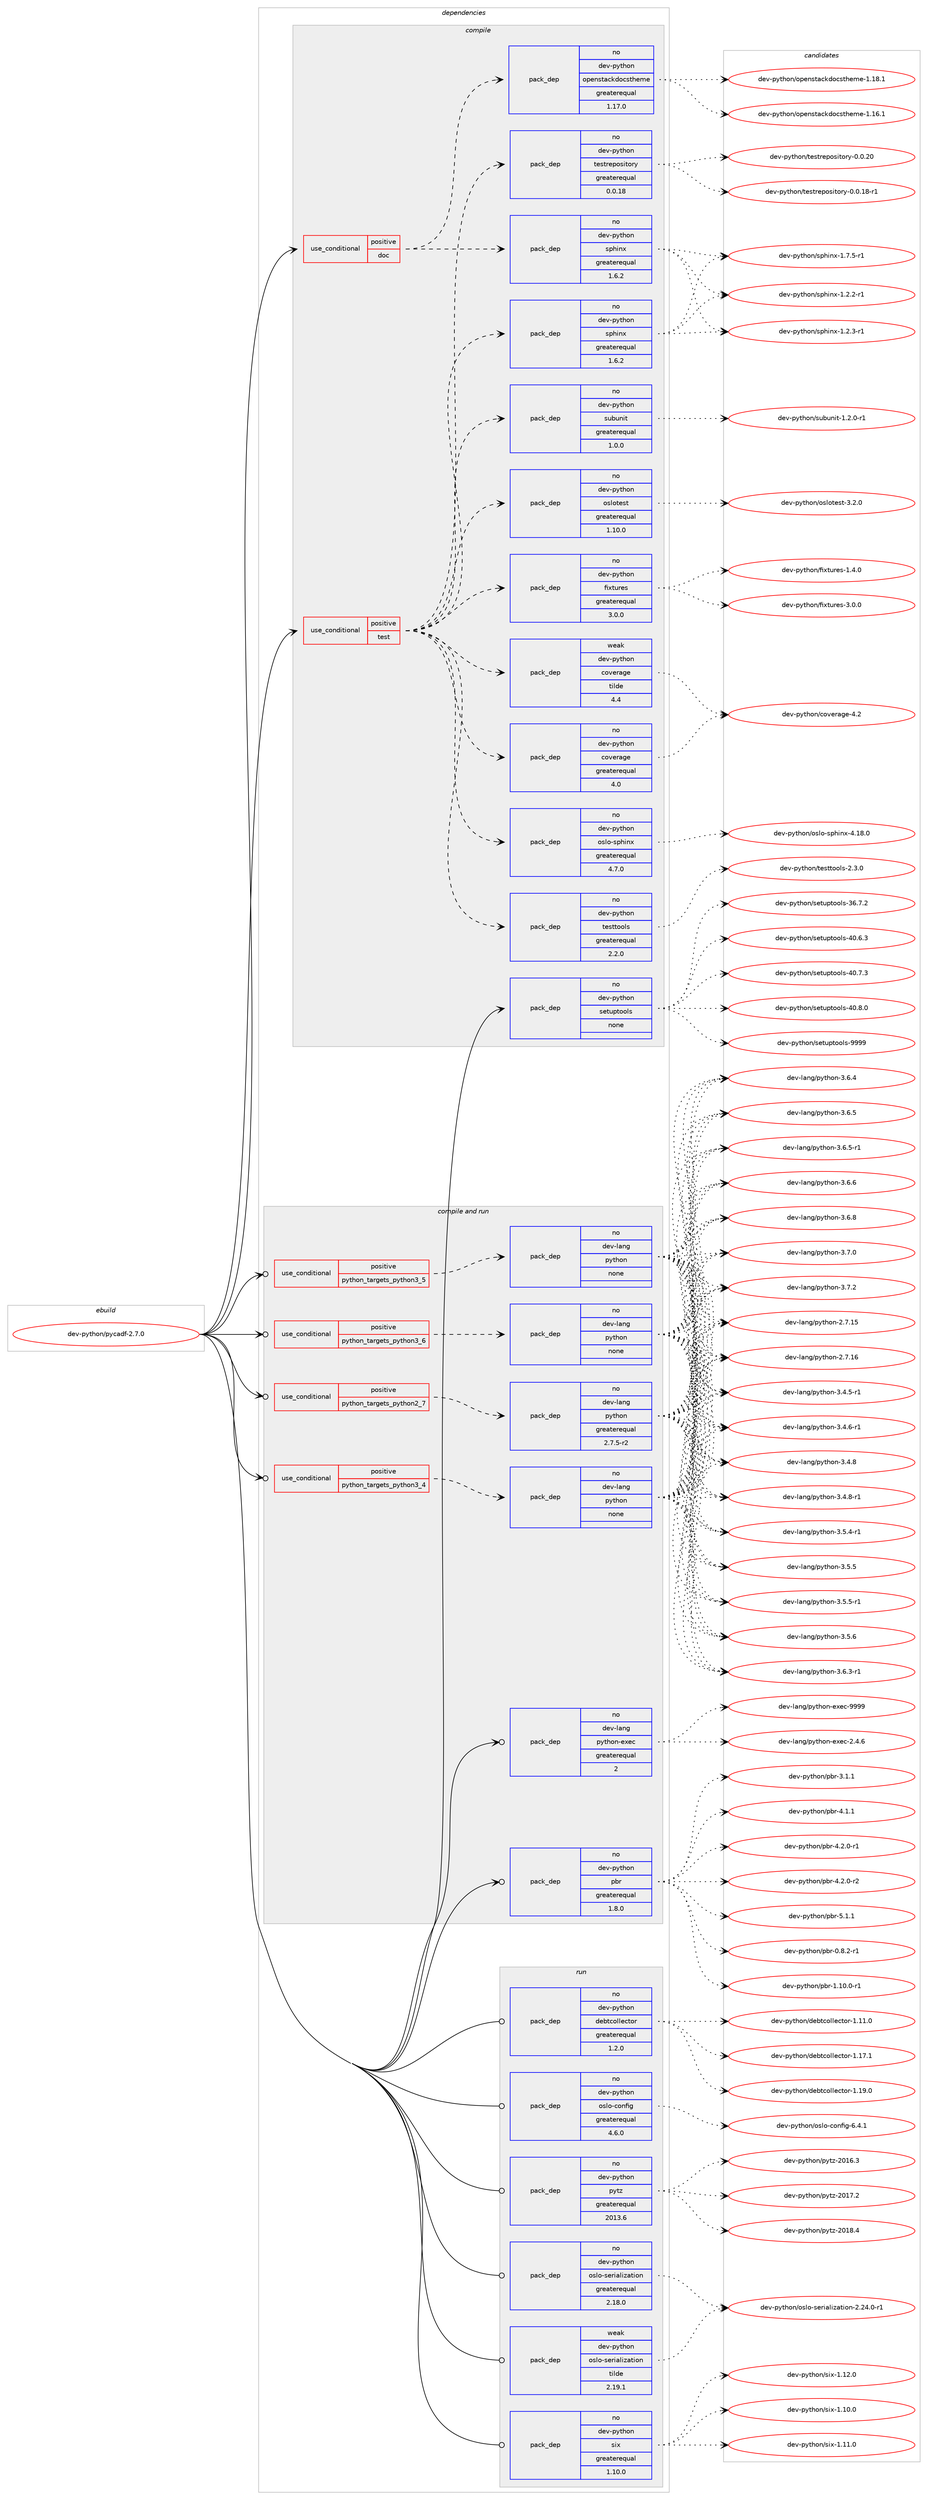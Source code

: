 digraph prolog {

# *************
# Graph options
# *************

newrank=true;
concentrate=true;
compound=true;
graph [rankdir=LR,fontname=Helvetica,fontsize=10,ranksep=1.5];#, ranksep=2.5, nodesep=0.2];
edge  [arrowhead=vee];
node  [fontname=Helvetica,fontsize=10];

# **********
# The ebuild
# **********

subgraph cluster_leftcol {
color=gray;
rank=same;
label=<<i>ebuild</i>>;
id [label="dev-python/pycadf-2.7.0", color=red, width=4, href="../dev-python/pycadf-2.7.0.svg"];
}

# ****************
# The dependencies
# ****************

subgraph cluster_midcol {
color=gray;
label=<<i>dependencies</i>>;
subgraph cluster_compile {
fillcolor="#eeeeee";
style=filled;
label=<<i>compile</i>>;
subgraph cond380294 {
dependency1427846 [label=<<TABLE BORDER="0" CELLBORDER="1" CELLSPACING="0" CELLPADDING="4"><TR><TD ROWSPAN="3" CELLPADDING="10">use_conditional</TD></TR><TR><TD>positive</TD></TR><TR><TD>doc</TD></TR></TABLE>>, shape=none, color=red];
subgraph pack1024238 {
dependency1427847 [label=<<TABLE BORDER="0" CELLBORDER="1" CELLSPACING="0" CELLPADDING="4" WIDTH="220"><TR><TD ROWSPAN="6" CELLPADDING="30">pack_dep</TD></TR><TR><TD WIDTH="110">no</TD></TR><TR><TD>dev-python</TD></TR><TR><TD>openstackdocstheme</TD></TR><TR><TD>greaterequal</TD></TR><TR><TD>1.17.0</TD></TR></TABLE>>, shape=none, color=blue];
}
dependency1427846:e -> dependency1427847:w [weight=20,style="dashed",arrowhead="vee"];
subgraph pack1024239 {
dependency1427848 [label=<<TABLE BORDER="0" CELLBORDER="1" CELLSPACING="0" CELLPADDING="4" WIDTH="220"><TR><TD ROWSPAN="6" CELLPADDING="30">pack_dep</TD></TR><TR><TD WIDTH="110">no</TD></TR><TR><TD>dev-python</TD></TR><TR><TD>sphinx</TD></TR><TR><TD>greaterequal</TD></TR><TR><TD>1.6.2</TD></TR></TABLE>>, shape=none, color=blue];
}
dependency1427846:e -> dependency1427848:w [weight=20,style="dashed",arrowhead="vee"];
}
id:e -> dependency1427846:w [weight=20,style="solid",arrowhead="vee"];
subgraph cond380295 {
dependency1427849 [label=<<TABLE BORDER="0" CELLBORDER="1" CELLSPACING="0" CELLPADDING="4"><TR><TD ROWSPAN="3" CELLPADDING="10">use_conditional</TD></TR><TR><TD>positive</TD></TR><TR><TD>test</TD></TR></TABLE>>, shape=none, color=red];
subgraph pack1024240 {
dependency1427850 [label=<<TABLE BORDER="0" CELLBORDER="1" CELLSPACING="0" CELLPADDING="4" WIDTH="220"><TR><TD ROWSPAN="6" CELLPADDING="30">pack_dep</TD></TR><TR><TD WIDTH="110">no</TD></TR><TR><TD>dev-python</TD></TR><TR><TD>coverage</TD></TR><TR><TD>greaterequal</TD></TR><TR><TD>4.0</TD></TR></TABLE>>, shape=none, color=blue];
}
dependency1427849:e -> dependency1427850:w [weight=20,style="dashed",arrowhead="vee"];
subgraph pack1024241 {
dependency1427851 [label=<<TABLE BORDER="0" CELLBORDER="1" CELLSPACING="0" CELLPADDING="4" WIDTH="220"><TR><TD ROWSPAN="6" CELLPADDING="30">pack_dep</TD></TR><TR><TD WIDTH="110">weak</TD></TR><TR><TD>dev-python</TD></TR><TR><TD>coverage</TD></TR><TR><TD>tilde</TD></TR><TR><TD>4.4</TD></TR></TABLE>>, shape=none, color=blue];
}
dependency1427849:e -> dependency1427851:w [weight=20,style="dashed",arrowhead="vee"];
subgraph pack1024242 {
dependency1427852 [label=<<TABLE BORDER="0" CELLBORDER="1" CELLSPACING="0" CELLPADDING="4" WIDTH="220"><TR><TD ROWSPAN="6" CELLPADDING="30">pack_dep</TD></TR><TR><TD WIDTH="110">no</TD></TR><TR><TD>dev-python</TD></TR><TR><TD>fixtures</TD></TR><TR><TD>greaterequal</TD></TR><TR><TD>3.0.0</TD></TR></TABLE>>, shape=none, color=blue];
}
dependency1427849:e -> dependency1427852:w [weight=20,style="dashed",arrowhead="vee"];
subgraph pack1024243 {
dependency1427853 [label=<<TABLE BORDER="0" CELLBORDER="1" CELLSPACING="0" CELLPADDING="4" WIDTH="220"><TR><TD ROWSPAN="6" CELLPADDING="30">pack_dep</TD></TR><TR><TD WIDTH="110">no</TD></TR><TR><TD>dev-python</TD></TR><TR><TD>oslotest</TD></TR><TR><TD>greaterequal</TD></TR><TR><TD>1.10.0</TD></TR></TABLE>>, shape=none, color=blue];
}
dependency1427849:e -> dependency1427853:w [weight=20,style="dashed",arrowhead="vee"];
subgraph pack1024244 {
dependency1427854 [label=<<TABLE BORDER="0" CELLBORDER="1" CELLSPACING="0" CELLPADDING="4" WIDTH="220"><TR><TD ROWSPAN="6" CELLPADDING="30">pack_dep</TD></TR><TR><TD WIDTH="110">no</TD></TR><TR><TD>dev-python</TD></TR><TR><TD>subunit</TD></TR><TR><TD>greaterequal</TD></TR><TR><TD>1.0.0</TD></TR></TABLE>>, shape=none, color=blue];
}
dependency1427849:e -> dependency1427854:w [weight=20,style="dashed",arrowhead="vee"];
subgraph pack1024245 {
dependency1427855 [label=<<TABLE BORDER="0" CELLBORDER="1" CELLSPACING="0" CELLPADDING="4" WIDTH="220"><TR><TD ROWSPAN="6" CELLPADDING="30">pack_dep</TD></TR><TR><TD WIDTH="110">no</TD></TR><TR><TD>dev-python</TD></TR><TR><TD>testrepository</TD></TR><TR><TD>greaterequal</TD></TR><TR><TD>0.0.18</TD></TR></TABLE>>, shape=none, color=blue];
}
dependency1427849:e -> dependency1427855:w [weight=20,style="dashed",arrowhead="vee"];
subgraph pack1024246 {
dependency1427856 [label=<<TABLE BORDER="0" CELLBORDER="1" CELLSPACING="0" CELLPADDING="4" WIDTH="220"><TR><TD ROWSPAN="6" CELLPADDING="30">pack_dep</TD></TR><TR><TD WIDTH="110">no</TD></TR><TR><TD>dev-python</TD></TR><TR><TD>testtools</TD></TR><TR><TD>greaterequal</TD></TR><TR><TD>2.2.0</TD></TR></TABLE>>, shape=none, color=blue];
}
dependency1427849:e -> dependency1427856:w [weight=20,style="dashed",arrowhead="vee"];
subgraph pack1024247 {
dependency1427857 [label=<<TABLE BORDER="0" CELLBORDER="1" CELLSPACING="0" CELLPADDING="4" WIDTH="220"><TR><TD ROWSPAN="6" CELLPADDING="30">pack_dep</TD></TR><TR><TD WIDTH="110">no</TD></TR><TR><TD>dev-python</TD></TR><TR><TD>oslo-sphinx</TD></TR><TR><TD>greaterequal</TD></TR><TR><TD>4.7.0</TD></TR></TABLE>>, shape=none, color=blue];
}
dependency1427849:e -> dependency1427857:w [weight=20,style="dashed",arrowhead="vee"];
subgraph pack1024248 {
dependency1427858 [label=<<TABLE BORDER="0" CELLBORDER="1" CELLSPACING="0" CELLPADDING="4" WIDTH="220"><TR><TD ROWSPAN="6" CELLPADDING="30">pack_dep</TD></TR><TR><TD WIDTH="110">no</TD></TR><TR><TD>dev-python</TD></TR><TR><TD>sphinx</TD></TR><TR><TD>greaterequal</TD></TR><TR><TD>1.6.2</TD></TR></TABLE>>, shape=none, color=blue];
}
dependency1427849:e -> dependency1427858:w [weight=20,style="dashed",arrowhead="vee"];
}
id:e -> dependency1427849:w [weight=20,style="solid",arrowhead="vee"];
subgraph pack1024249 {
dependency1427859 [label=<<TABLE BORDER="0" CELLBORDER="1" CELLSPACING="0" CELLPADDING="4" WIDTH="220"><TR><TD ROWSPAN="6" CELLPADDING="30">pack_dep</TD></TR><TR><TD WIDTH="110">no</TD></TR><TR><TD>dev-python</TD></TR><TR><TD>setuptools</TD></TR><TR><TD>none</TD></TR><TR><TD></TD></TR></TABLE>>, shape=none, color=blue];
}
id:e -> dependency1427859:w [weight=20,style="solid",arrowhead="vee"];
}
subgraph cluster_compileandrun {
fillcolor="#eeeeee";
style=filled;
label=<<i>compile and run</i>>;
subgraph cond380296 {
dependency1427860 [label=<<TABLE BORDER="0" CELLBORDER="1" CELLSPACING="0" CELLPADDING="4"><TR><TD ROWSPAN="3" CELLPADDING="10">use_conditional</TD></TR><TR><TD>positive</TD></TR><TR><TD>python_targets_python2_7</TD></TR></TABLE>>, shape=none, color=red];
subgraph pack1024250 {
dependency1427861 [label=<<TABLE BORDER="0" CELLBORDER="1" CELLSPACING="0" CELLPADDING="4" WIDTH="220"><TR><TD ROWSPAN="6" CELLPADDING="30">pack_dep</TD></TR><TR><TD WIDTH="110">no</TD></TR><TR><TD>dev-lang</TD></TR><TR><TD>python</TD></TR><TR><TD>greaterequal</TD></TR><TR><TD>2.7.5-r2</TD></TR></TABLE>>, shape=none, color=blue];
}
dependency1427860:e -> dependency1427861:w [weight=20,style="dashed",arrowhead="vee"];
}
id:e -> dependency1427860:w [weight=20,style="solid",arrowhead="odotvee"];
subgraph cond380297 {
dependency1427862 [label=<<TABLE BORDER="0" CELLBORDER="1" CELLSPACING="0" CELLPADDING="4"><TR><TD ROWSPAN="3" CELLPADDING="10">use_conditional</TD></TR><TR><TD>positive</TD></TR><TR><TD>python_targets_python3_4</TD></TR></TABLE>>, shape=none, color=red];
subgraph pack1024251 {
dependency1427863 [label=<<TABLE BORDER="0" CELLBORDER="1" CELLSPACING="0" CELLPADDING="4" WIDTH="220"><TR><TD ROWSPAN="6" CELLPADDING="30">pack_dep</TD></TR><TR><TD WIDTH="110">no</TD></TR><TR><TD>dev-lang</TD></TR><TR><TD>python</TD></TR><TR><TD>none</TD></TR><TR><TD></TD></TR></TABLE>>, shape=none, color=blue];
}
dependency1427862:e -> dependency1427863:w [weight=20,style="dashed",arrowhead="vee"];
}
id:e -> dependency1427862:w [weight=20,style="solid",arrowhead="odotvee"];
subgraph cond380298 {
dependency1427864 [label=<<TABLE BORDER="0" CELLBORDER="1" CELLSPACING="0" CELLPADDING="4"><TR><TD ROWSPAN="3" CELLPADDING="10">use_conditional</TD></TR><TR><TD>positive</TD></TR><TR><TD>python_targets_python3_5</TD></TR></TABLE>>, shape=none, color=red];
subgraph pack1024252 {
dependency1427865 [label=<<TABLE BORDER="0" CELLBORDER="1" CELLSPACING="0" CELLPADDING="4" WIDTH="220"><TR><TD ROWSPAN="6" CELLPADDING="30">pack_dep</TD></TR><TR><TD WIDTH="110">no</TD></TR><TR><TD>dev-lang</TD></TR><TR><TD>python</TD></TR><TR><TD>none</TD></TR><TR><TD></TD></TR></TABLE>>, shape=none, color=blue];
}
dependency1427864:e -> dependency1427865:w [weight=20,style="dashed",arrowhead="vee"];
}
id:e -> dependency1427864:w [weight=20,style="solid",arrowhead="odotvee"];
subgraph cond380299 {
dependency1427866 [label=<<TABLE BORDER="0" CELLBORDER="1" CELLSPACING="0" CELLPADDING="4"><TR><TD ROWSPAN="3" CELLPADDING="10">use_conditional</TD></TR><TR><TD>positive</TD></TR><TR><TD>python_targets_python3_6</TD></TR></TABLE>>, shape=none, color=red];
subgraph pack1024253 {
dependency1427867 [label=<<TABLE BORDER="0" CELLBORDER="1" CELLSPACING="0" CELLPADDING="4" WIDTH="220"><TR><TD ROWSPAN="6" CELLPADDING="30">pack_dep</TD></TR><TR><TD WIDTH="110">no</TD></TR><TR><TD>dev-lang</TD></TR><TR><TD>python</TD></TR><TR><TD>none</TD></TR><TR><TD></TD></TR></TABLE>>, shape=none, color=blue];
}
dependency1427866:e -> dependency1427867:w [weight=20,style="dashed",arrowhead="vee"];
}
id:e -> dependency1427866:w [weight=20,style="solid",arrowhead="odotvee"];
subgraph pack1024254 {
dependency1427868 [label=<<TABLE BORDER="0" CELLBORDER="1" CELLSPACING="0" CELLPADDING="4" WIDTH="220"><TR><TD ROWSPAN="6" CELLPADDING="30">pack_dep</TD></TR><TR><TD WIDTH="110">no</TD></TR><TR><TD>dev-lang</TD></TR><TR><TD>python-exec</TD></TR><TR><TD>greaterequal</TD></TR><TR><TD>2</TD></TR></TABLE>>, shape=none, color=blue];
}
id:e -> dependency1427868:w [weight=20,style="solid",arrowhead="odotvee"];
subgraph pack1024255 {
dependency1427869 [label=<<TABLE BORDER="0" CELLBORDER="1" CELLSPACING="0" CELLPADDING="4" WIDTH="220"><TR><TD ROWSPAN="6" CELLPADDING="30">pack_dep</TD></TR><TR><TD WIDTH="110">no</TD></TR><TR><TD>dev-python</TD></TR><TR><TD>pbr</TD></TR><TR><TD>greaterequal</TD></TR><TR><TD>1.8.0</TD></TR></TABLE>>, shape=none, color=blue];
}
id:e -> dependency1427869:w [weight=20,style="solid",arrowhead="odotvee"];
}
subgraph cluster_run {
fillcolor="#eeeeee";
style=filled;
label=<<i>run</i>>;
subgraph pack1024256 {
dependency1427870 [label=<<TABLE BORDER="0" CELLBORDER="1" CELLSPACING="0" CELLPADDING="4" WIDTH="220"><TR><TD ROWSPAN="6" CELLPADDING="30">pack_dep</TD></TR><TR><TD WIDTH="110">no</TD></TR><TR><TD>dev-python</TD></TR><TR><TD>debtcollector</TD></TR><TR><TD>greaterequal</TD></TR><TR><TD>1.2.0</TD></TR></TABLE>>, shape=none, color=blue];
}
id:e -> dependency1427870:w [weight=20,style="solid",arrowhead="odot"];
subgraph pack1024257 {
dependency1427871 [label=<<TABLE BORDER="0" CELLBORDER="1" CELLSPACING="0" CELLPADDING="4" WIDTH="220"><TR><TD ROWSPAN="6" CELLPADDING="30">pack_dep</TD></TR><TR><TD WIDTH="110">no</TD></TR><TR><TD>dev-python</TD></TR><TR><TD>oslo-config</TD></TR><TR><TD>greaterequal</TD></TR><TR><TD>4.6.0</TD></TR></TABLE>>, shape=none, color=blue];
}
id:e -> dependency1427871:w [weight=20,style="solid",arrowhead="odot"];
subgraph pack1024258 {
dependency1427872 [label=<<TABLE BORDER="0" CELLBORDER="1" CELLSPACING="0" CELLPADDING="4" WIDTH="220"><TR><TD ROWSPAN="6" CELLPADDING="30">pack_dep</TD></TR><TR><TD WIDTH="110">no</TD></TR><TR><TD>dev-python</TD></TR><TR><TD>oslo-serialization</TD></TR><TR><TD>greaterequal</TD></TR><TR><TD>2.18.0</TD></TR></TABLE>>, shape=none, color=blue];
}
id:e -> dependency1427872:w [weight=20,style="solid",arrowhead="odot"];
subgraph pack1024259 {
dependency1427873 [label=<<TABLE BORDER="0" CELLBORDER="1" CELLSPACING="0" CELLPADDING="4" WIDTH="220"><TR><TD ROWSPAN="6" CELLPADDING="30">pack_dep</TD></TR><TR><TD WIDTH="110">no</TD></TR><TR><TD>dev-python</TD></TR><TR><TD>pytz</TD></TR><TR><TD>greaterequal</TD></TR><TR><TD>2013.6</TD></TR></TABLE>>, shape=none, color=blue];
}
id:e -> dependency1427873:w [weight=20,style="solid",arrowhead="odot"];
subgraph pack1024260 {
dependency1427874 [label=<<TABLE BORDER="0" CELLBORDER="1" CELLSPACING="0" CELLPADDING="4" WIDTH="220"><TR><TD ROWSPAN="6" CELLPADDING="30">pack_dep</TD></TR><TR><TD WIDTH="110">no</TD></TR><TR><TD>dev-python</TD></TR><TR><TD>six</TD></TR><TR><TD>greaterequal</TD></TR><TR><TD>1.10.0</TD></TR></TABLE>>, shape=none, color=blue];
}
id:e -> dependency1427874:w [weight=20,style="solid",arrowhead="odot"];
subgraph pack1024261 {
dependency1427875 [label=<<TABLE BORDER="0" CELLBORDER="1" CELLSPACING="0" CELLPADDING="4" WIDTH="220"><TR><TD ROWSPAN="6" CELLPADDING="30">pack_dep</TD></TR><TR><TD WIDTH="110">weak</TD></TR><TR><TD>dev-python</TD></TR><TR><TD>oslo-serialization</TD></TR><TR><TD>tilde</TD></TR><TR><TD>2.19.1</TD></TR></TABLE>>, shape=none, color=blue];
}
id:e -> dependency1427875:w [weight=20,style="solid",arrowhead="odot"];
}
}

# **************
# The candidates
# **************

subgraph cluster_choices {
rank=same;
color=gray;
label=<<i>candidates</i>>;

subgraph choice1024238 {
color=black;
nodesep=1;
choice100101118451121211161041111104711111210111011511697991071001119911511610410110910145494649544649 [label="dev-python/openstackdocstheme-1.16.1", color=red, width=4,href="../dev-python/openstackdocstheme-1.16.1.svg"];
choice100101118451121211161041111104711111210111011511697991071001119911511610410110910145494649564649 [label="dev-python/openstackdocstheme-1.18.1", color=red, width=4,href="../dev-python/openstackdocstheme-1.18.1.svg"];
dependency1427847:e -> choice100101118451121211161041111104711111210111011511697991071001119911511610410110910145494649544649:w [style=dotted,weight="100"];
dependency1427847:e -> choice100101118451121211161041111104711111210111011511697991071001119911511610410110910145494649564649:w [style=dotted,weight="100"];
}
subgraph choice1024239 {
color=black;
nodesep=1;
choice10010111845112121116104111110471151121041051101204549465046504511449 [label="dev-python/sphinx-1.2.2-r1", color=red, width=4,href="../dev-python/sphinx-1.2.2-r1.svg"];
choice10010111845112121116104111110471151121041051101204549465046514511449 [label="dev-python/sphinx-1.2.3-r1", color=red, width=4,href="../dev-python/sphinx-1.2.3-r1.svg"];
choice10010111845112121116104111110471151121041051101204549465546534511449 [label="dev-python/sphinx-1.7.5-r1", color=red, width=4,href="../dev-python/sphinx-1.7.5-r1.svg"];
dependency1427848:e -> choice10010111845112121116104111110471151121041051101204549465046504511449:w [style=dotted,weight="100"];
dependency1427848:e -> choice10010111845112121116104111110471151121041051101204549465046514511449:w [style=dotted,weight="100"];
dependency1427848:e -> choice10010111845112121116104111110471151121041051101204549465546534511449:w [style=dotted,weight="100"];
}
subgraph choice1024240 {
color=black;
nodesep=1;
choice1001011184511212111610411111047991111181011149710310145524650 [label="dev-python/coverage-4.2", color=red, width=4,href="../dev-python/coverage-4.2.svg"];
dependency1427850:e -> choice1001011184511212111610411111047991111181011149710310145524650:w [style=dotted,weight="100"];
}
subgraph choice1024241 {
color=black;
nodesep=1;
choice1001011184511212111610411111047991111181011149710310145524650 [label="dev-python/coverage-4.2", color=red, width=4,href="../dev-python/coverage-4.2.svg"];
dependency1427851:e -> choice1001011184511212111610411111047991111181011149710310145524650:w [style=dotted,weight="100"];
}
subgraph choice1024242 {
color=black;
nodesep=1;
choice1001011184511212111610411111047102105120116117114101115454946524648 [label="dev-python/fixtures-1.4.0", color=red, width=4,href="../dev-python/fixtures-1.4.0.svg"];
choice1001011184511212111610411111047102105120116117114101115455146484648 [label="dev-python/fixtures-3.0.0", color=red, width=4,href="../dev-python/fixtures-3.0.0.svg"];
dependency1427852:e -> choice1001011184511212111610411111047102105120116117114101115454946524648:w [style=dotted,weight="100"];
dependency1427852:e -> choice1001011184511212111610411111047102105120116117114101115455146484648:w [style=dotted,weight="100"];
}
subgraph choice1024243 {
color=black;
nodesep=1;
choice1001011184511212111610411111047111115108111116101115116455146504648 [label="dev-python/oslotest-3.2.0", color=red, width=4,href="../dev-python/oslotest-3.2.0.svg"];
dependency1427853:e -> choice1001011184511212111610411111047111115108111116101115116455146504648:w [style=dotted,weight="100"];
}
subgraph choice1024244 {
color=black;
nodesep=1;
choice1001011184511212111610411111047115117981171101051164549465046484511449 [label="dev-python/subunit-1.2.0-r1", color=red, width=4,href="../dev-python/subunit-1.2.0-r1.svg"];
dependency1427854:e -> choice1001011184511212111610411111047115117981171101051164549465046484511449:w [style=dotted,weight="100"];
}
subgraph choice1024245 {
color=black;
nodesep=1;
choice1001011184511212111610411111047116101115116114101112111115105116111114121454846484649564511449 [label="dev-python/testrepository-0.0.18-r1", color=red, width=4,href="../dev-python/testrepository-0.0.18-r1.svg"];
choice100101118451121211161041111104711610111511611410111211111510511611111412145484648465048 [label="dev-python/testrepository-0.0.20", color=red, width=4,href="../dev-python/testrepository-0.0.20.svg"];
dependency1427855:e -> choice1001011184511212111610411111047116101115116114101112111115105116111114121454846484649564511449:w [style=dotted,weight="100"];
dependency1427855:e -> choice100101118451121211161041111104711610111511611410111211111510511611111412145484648465048:w [style=dotted,weight="100"];
}
subgraph choice1024246 {
color=black;
nodesep=1;
choice1001011184511212111610411111047116101115116116111111108115455046514648 [label="dev-python/testtools-2.3.0", color=red, width=4,href="../dev-python/testtools-2.3.0.svg"];
dependency1427856:e -> choice1001011184511212111610411111047116101115116116111111108115455046514648:w [style=dotted,weight="100"];
}
subgraph choice1024247 {
color=black;
nodesep=1;
choice10010111845112121116104111110471111151081114511511210410511012045524649564648 [label="dev-python/oslo-sphinx-4.18.0", color=red, width=4,href="../dev-python/oslo-sphinx-4.18.0.svg"];
dependency1427857:e -> choice10010111845112121116104111110471111151081114511511210410511012045524649564648:w [style=dotted,weight="100"];
}
subgraph choice1024248 {
color=black;
nodesep=1;
choice10010111845112121116104111110471151121041051101204549465046504511449 [label="dev-python/sphinx-1.2.2-r1", color=red, width=4,href="../dev-python/sphinx-1.2.2-r1.svg"];
choice10010111845112121116104111110471151121041051101204549465046514511449 [label="dev-python/sphinx-1.2.3-r1", color=red, width=4,href="../dev-python/sphinx-1.2.3-r1.svg"];
choice10010111845112121116104111110471151121041051101204549465546534511449 [label="dev-python/sphinx-1.7.5-r1", color=red, width=4,href="../dev-python/sphinx-1.7.5-r1.svg"];
dependency1427858:e -> choice10010111845112121116104111110471151121041051101204549465046504511449:w [style=dotted,weight="100"];
dependency1427858:e -> choice10010111845112121116104111110471151121041051101204549465046514511449:w [style=dotted,weight="100"];
dependency1427858:e -> choice10010111845112121116104111110471151121041051101204549465546534511449:w [style=dotted,weight="100"];
}
subgraph choice1024249 {
color=black;
nodesep=1;
choice100101118451121211161041111104711510111611711211611111110811545515446554650 [label="dev-python/setuptools-36.7.2", color=red, width=4,href="../dev-python/setuptools-36.7.2.svg"];
choice100101118451121211161041111104711510111611711211611111110811545524846544651 [label="dev-python/setuptools-40.6.3", color=red, width=4,href="../dev-python/setuptools-40.6.3.svg"];
choice100101118451121211161041111104711510111611711211611111110811545524846554651 [label="dev-python/setuptools-40.7.3", color=red, width=4,href="../dev-python/setuptools-40.7.3.svg"];
choice100101118451121211161041111104711510111611711211611111110811545524846564648 [label="dev-python/setuptools-40.8.0", color=red, width=4,href="../dev-python/setuptools-40.8.0.svg"];
choice10010111845112121116104111110471151011161171121161111111081154557575757 [label="dev-python/setuptools-9999", color=red, width=4,href="../dev-python/setuptools-9999.svg"];
dependency1427859:e -> choice100101118451121211161041111104711510111611711211611111110811545515446554650:w [style=dotted,weight="100"];
dependency1427859:e -> choice100101118451121211161041111104711510111611711211611111110811545524846544651:w [style=dotted,weight="100"];
dependency1427859:e -> choice100101118451121211161041111104711510111611711211611111110811545524846554651:w [style=dotted,weight="100"];
dependency1427859:e -> choice100101118451121211161041111104711510111611711211611111110811545524846564648:w [style=dotted,weight="100"];
dependency1427859:e -> choice10010111845112121116104111110471151011161171121161111111081154557575757:w [style=dotted,weight="100"];
}
subgraph choice1024250 {
color=black;
nodesep=1;
choice10010111845108971101034711212111610411111045504655464953 [label="dev-lang/python-2.7.15", color=red, width=4,href="../dev-lang/python-2.7.15.svg"];
choice10010111845108971101034711212111610411111045504655464954 [label="dev-lang/python-2.7.16", color=red, width=4,href="../dev-lang/python-2.7.16.svg"];
choice1001011184510897110103471121211161041111104551465246534511449 [label="dev-lang/python-3.4.5-r1", color=red, width=4,href="../dev-lang/python-3.4.5-r1.svg"];
choice1001011184510897110103471121211161041111104551465246544511449 [label="dev-lang/python-3.4.6-r1", color=red, width=4,href="../dev-lang/python-3.4.6-r1.svg"];
choice100101118451089711010347112121116104111110455146524656 [label="dev-lang/python-3.4.8", color=red, width=4,href="../dev-lang/python-3.4.8.svg"];
choice1001011184510897110103471121211161041111104551465246564511449 [label="dev-lang/python-3.4.8-r1", color=red, width=4,href="../dev-lang/python-3.4.8-r1.svg"];
choice1001011184510897110103471121211161041111104551465346524511449 [label="dev-lang/python-3.5.4-r1", color=red, width=4,href="../dev-lang/python-3.5.4-r1.svg"];
choice100101118451089711010347112121116104111110455146534653 [label="dev-lang/python-3.5.5", color=red, width=4,href="../dev-lang/python-3.5.5.svg"];
choice1001011184510897110103471121211161041111104551465346534511449 [label="dev-lang/python-3.5.5-r1", color=red, width=4,href="../dev-lang/python-3.5.5-r1.svg"];
choice100101118451089711010347112121116104111110455146534654 [label="dev-lang/python-3.5.6", color=red, width=4,href="../dev-lang/python-3.5.6.svg"];
choice1001011184510897110103471121211161041111104551465446514511449 [label="dev-lang/python-3.6.3-r1", color=red, width=4,href="../dev-lang/python-3.6.3-r1.svg"];
choice100101118451089711010347112121116104111110455146544652 [label="dev-lang/python-3.6.4", color=red, width=4,href="../dev-lang/python-3.6.4.svg"];
choice100101118451089711010347112121116104111110455146544653 [label="dev-lang/python-3.6.5", color=red, width=4,href="../dev-lang/python-3.6.5.svg"];
choice1001011184510897110103471121211161041111104551465446534511449 [label="dev-lang/python-3.6.5-r1", color=red, width=4,href="../dev-lang/python-3.6.5-r1.svg"];
choice100101118451089711010347112121116104111110455146544654 [label="dev-lang/python-3.6.6", color=red, width=4,href="../dev-lang/python-3.6.6.svg"];
choice100101118451089711010347112121116104111110455146544656 [label="dev-lang/python-3.6.8", color=red, width=4,href="../dev-lang/python-3.6.8.svg"];
choice100101118451089711010347112121116104111110455146554648 [label="dev-lang/python-3.7.0", color=red, width=4,href="../dev-lang/python-3.7.0.svg"];
choice100101118451089711010347112121116104111110455146554650 [label="dev-lang/python-3.7.2", color=red, width=4,href="../dev-lang/python-3.7.2.svg"];
dependency1427861:e -> choice10010111845108971101034711212111610411111045504655464953:w [style=dotted,weight="100"];
dependency1427861:e -> choice10010111845108971101034711212111610411111045504655464954:w [style=dotted,weight="100"];
dependency1427861:e -> choice1001011184510897110103471121211161041111104551465246534511449:w [style=dotted,weight="100"];
dependency1427861:e -> choice1001011184510897110103471121211161041111104551465246544511449:w [style=dotted,weight="100"];
dependency1427861:e -> choice100101118451089711010347112121116104111110455146524656:w [style=dotted,weight="100"];
dependency1427861:e -> choice1001011184510897110103471121211161041111104551465246564511449:w [style=dotted,weight="100"];
dependency1427861:e -> choice1001011184510897110103471121211161041111104551465346524511449:w [style=dotted,weight="100"];
dependency1427861:e -> choice100101118451089711010347112121116104111110455146534653:w [style=dotted,weight="100"];
dependency1427861:e -> choice1001011184510897110103471121211161041111104551465346534511449:w [style=dotted,weight="100"];
dependency1427861:e -> choice100101118451089711010347112121116104111110455146534654:w [style=dotted,weight="100"];
dependency1427861:e -> choice1001011184510897110103471121211161041111104551465446514511449:w [style=dotted,weight="100"];
dependency1427861:e -> choice100101118451089711010347112121116104111110455146544652:w [style=dotted,weight="100"];
dependency1427861:e -> choice100101118451089711010347112121116104111110455146544653:w [style=dotted,weight="100"];
dependency1427861:e -> choice1001011184510897110103471121211161041111104551465446534511449:w [style=dotted,weight="100"];
dependency1427861:e -> choice100101118451089711010347112121116104111110455146544654:w [style=dotted,weight="100"];
dependency1427861:e -> choice100101118451089711010347112121116104111110455146544656:w [style=dotted,weight="100"];
dependency1427861:e -> choice100101118451089711010347112121116104111110455146554648:w [style=dotted,weight="100"];
dependency1427861:e -> choice100101118451089711010347112121116104111110455146554650:w [style=dotted,weight="100"];
}
subgraph choice1024251 {
color=black;
nodesep=1;
choice10010111845108971101034711212111610411111045504655464953 [label="dev-lang/python-2.7.15", color=red, width=4,href="../dev-lang/python-2.7.15.svg"];
choice10010111845108971101034711212111610411111045504655464954 [label="dev-lang/python-2.7.16", color=red, width=4,href="../dev-lang/python-2.7.16.svg"];
choice1001011184510897110103471121211161041111104551465246534511449 [label="dev-lang/python-3.4.5-r1", color=red, width=4,href="../dev-lang/python-3.4.5-r1.svg"];
choice1001011184510897110103471121211161041111104551465246544511449 [label="dev-lang/python-3.4.6-r1", color=red, width=4,href="../dev-lang/python-3.4.6-r1.svg"];
choice100101118451089711010347112121116104111110455146524656 [label="dev-lang/python-3.4.8", color=red, width=4,href="../dev-lang/python-3.4.8.svg"];
choice1001011184510897110103471121211161041111104551465246564511449 [label="dev-lang/python-3.4.8-r1", color=red, width=4,href="../dev-lang/python-3.4.8-r1.svg"];
choice1001011184510897110103471121211161041111104551465346524511449 [label="dev-lang/python-3.5.4-r1", color=red, width=4,href="../dev-lang/python-3.5.4-r1.svg"];
choice100101118451089711010347112121116104111110455146534653 [label="dev-lang/python-3.5.5", color=red, width=4,href="../dev-lang/python-3.5.5.svg"];
choice1001011184510897110103471121211161041111104551465346534511449 [label="dev-lang/python-3.5.5-r1", color=red, width=4,href="../dev-lang/python-3.5.5-r1.svg"];
choice100101118451089711010347112121116104111110455146534654 [label="dev-lang/python-3.5.6", color=red, width=4,href="../dev-lang/python-3.5.6.svg"];
choice1001011184510897110103471121211161041111104551465446514511449 [label="dev-lang/python-3.6.3-r1", color=red, width=4,href="../dev-lang/python-3.6.3-r1.svg"];
choice100101118451089711010347112121116104111110455146544652 [label="dev-lang/python-3.6.4", color=red, width=4,href="../dev-lang/python-3.6.4.svg"];
choice100101118451089711010347112121116104111110455146544653 [label="dev-lang/python-3.6.5", color=red, width=4,href="../dev-lang/python-3.6.5.svg"];
choice1001011184510897110103471121211161041111104551465446534511449 [label="dev-lang/python-3.6.5-r1", color=red, width=4,href="../dev-lang/python-3.6.5-r1.svg"];
choice100101118451089711010347112121116104111110455146544654 [label="dev-lang/python-3.6.6", color=red, width=4,href="../dev-lang/python-3.6.6.svg"];
choice100101118451089711010347112121116104111110455146544656 [label="dev-lang/python-3.6.8", color=red, width=4,href="../dev-lang/python-3.6.8.svg"];
choice100101118451089711010347112121116104111110455146554648 [label="dev-lang/python-3.7.0", color=red, width=4,href="../dev-lang/python-3.7.0.svg"];
choice100101118451089711010347112121116104111110455146554650 [label="dev-lang/python-3.7.2", color=red, width=4,href="../dev-lang/python-3.7.2.svg"];
dependency1427863:e -> choice10010111845108971101034711212111610411111045504655464953:w [style=dotted,weight="100"];
dependency1427863:e -> choice10010111845108971101034711212111610411111045504655464954:w [style=dotted,weight="100"];
dependency1427863:e -> choice1001011184510897110103471121211161041111104551465246534511449:w [style=dotted,weight="100"];
dependency1427863:e -> choice1001011184510897110103471121211161041111104551465246544511449:w [style=dotted,weight="100"];
dependency1427863:e -> choice100101118451089711010347112121116104111110455146524656:w [style=dotted,weight="100"];
dependency1427863:e -> choice1001011184510897110103471121211161041111104551465246564511449:w [style=dotted,weight="100"];
dependency1427863:e -> choice1001011184510897110103471121211161041111104551465346524511449:w [style=dotted,weight="100"];
dependency1427863:e -> choice100101118451089711010347112121116104111110455146534653:w [style=dotted,weight="100"];
dependency1427863:e -> choice1001011184510897110103471121211161041111104551465346534511449:w [style=dotted,weight="100"];
dependency1427863:e -> choice100101118451089711010347112121116104111110455146534654:w [style=dotted,weight="100"];
dependency1427863:e -> choice1001011184510897110103471121211161041111104551465446514511449:w [style=dotted,weight="100"];
dependency1427863:e -> choice100101118451089711010347112121116104111110455146544652:w [style=dotted,weight="100"];
dependency1427863:e -> choice100101118451089711010347112121116104111110455146544653:w [style=dotted,weight="100"];
dependency1427863:e -> choice1001011184510897110103471121211161041111104551465446534511449:w [style=dotted,weight="100"];
dependency1427863:e -> choice100101118451089711010347112121116104111110455146544654:w [style=dotted,weight="100"];
dependency1427863:e -> choice100101118451089711010347112121116104111110455146544656:w [style=dotted,weight="100"];
dependency1427863:e -> choice100101118451089711010347112121116104111110455146554648:w [style=dotted,weight="100"];
dependency1427863:e -> choice100101118451089711010347112121116104111110455146554650:w [style=dotted,weight="100"];
}
subgraph choice1024252 {
color=black;
nodesep=1;
choice10010111845108971101034711212111610411111045504655464953 [label="dev-lang/python-2.7.15", color=red, width=4,href="../dev-lang/python-2.7.15.svg"];
choice10010111845108971101034711212111610411111045504655464954 [label="dev-lang/python-2.7.16", color=red, width=4,href="../dev-lang/python-2.7.16.svg"];
choice1001011184510897110103471121211161041111104551465246534511449 [label="dev-lang/python-3.4.5-r1", color=red, width=4,href="../dev-lang/python-3.4.5-r1.svg"];
choice1001011184510897110103471121211161041111104551465246544511449 [label="dev-lang/python-3.4.6-r1", color=red, width=4,href="../dev-lang/python-3.4.6-r1.svg"];
choice100101118451089711010347112121116104111110455146524656 [label="dev-lang/python-3.4.8", color=red, width=4,href="../dev-lang/python-3.4.8.svg"];
choice1001011184510897110103471121211161041111104551465246564511449 [label="dev-lang/python-3.4.8-r1", color=red, width=4,href="../dev-lang/python-3.4.8-r1.svg"];
choice1001011184510897110103471121211161041111104551465346524511449 [label="dev-lang/python-3.5.4-r1", color=red, width=4,href="../dev-lang/python-3.5.4-r1.svg"];
choice100101118451089711010347112121116104111110455146534653 [label="dev-lang/python-3.5.5", color=red, width=4,href="../dev-lang/python-3.5.5.svg"];
choice1001011184510897110103471121211161041111104551465346534511449 [label="dev-lang/python-3.5.5-r1", color=red, width=4,href="../dev-lang/python-3.5.5-r1.svg"];
choice100101118451089711010347112121116104111110455146534654 [label="dev-lang/python-3.5.6", color=red, width=4,href="../dev-lang/python-3.5.6.svg"];
choice1001011184510897110103471121211161041111104551465446514511449 [label="dev-lang/python-3.6.3-r1", color=red, width=4,href="../dev-lang/python-3.6.3-r1.svg"];
choice100101118451089711010347112121116104111110455146544652 [label="dev-lang/python-3.6.4", color=red, width=4,href="../dev-lang/python-3.6.4.svg"];
choice100101118451089711010347112121116104111110455146544653 [label="dev-lang/python-3.6.5", color=red, width=4,href="../dev-lang/python-3.6.5.svg"];
choice1001011184510897110103471121211161041111104551465446534511449 [label="dev-lang/python-3.6.5-r1", color=red, width=4,href="../dev-lang/python-3.6.5-r1.svg"];
choice100101118451089711010347112121116104111110455146544654 [label="dev-lang/python-3.6.6", color=red, width=4,href="../dev-lang/python-3.6.6.svg"];
choice100101118451089711010347112121116104111110455146544656 [label="dev-lang/python-3.6.8", color=red, width=4,href="../dev-lang/python-3.6.8.svg"];
choice100101118451089711010347112121116104111110455146554648 [label="dev-lang/python-3.7.0", color=red, width=4,href="../dev-lang/python-3.7.0.svg"];
choice100101118451089711010347112121116104111110455146554650 [label="dev-lang/python-3.7.2", color=red, width=4,href="../dev-lang/python-3.7.2.svg"];
dependency1427865:e -> choice10010111845108971101034711212111610411111045504655464953:w [style=dotted,weight="100"];
dependency1427865:e -> choice10010111845108971101034711212111610411111045504655464954:w [style=dotted,weight="100"];
dependency1427865:e -> choice1001011184510897110103471121211161041111104551465246534511449:w [style=dotted,weight="100"];
dependency1427865:e -> choice1001011184510897110103471121211161041111104551465246544511449:w [style=dotted,weight="100"];
dependency1427865:e -> choice100101118451089711010347112121116104111110455146524656:w [style=dotted,weight="100"];
dependency1427865:e -> choice1001011184510897110103471121211161041111104551465246564511449:w [style=dotted,weight="100"];
dependency1427865:e -> choice1001011184510897110103471121211161041111104551465346524511449:w [style=dotted,weight="100"];
dependency1427865:e -> choice100101118451089711010347112121116104111110455146534653:w [style=dotted,weight="100"];
dependency1427865:e -> choice1001011184510897110103471121211161041111104551465346534511449:w [style=dotted,weight="100"];
dependency1427865:e -> choice100101118451089711010347112121116104111110455146534654:w [style=dotted,weight="100"];
dependency1427865:e -> choice1001011184510897110103471121211161041111104551465446514511449:w [style=dotted,weight="100"];
dependency1427865:e -> choice100101118451089711010347112121116104111110455146544652:w [style=dotted,weight="100"];
dependency1427865:e -> choice100101118451089711010347112121116104111110455146544653:w [style=dotted,weight="100"];
dependency1427865:e -> choice1001011184510897110103471121211161041111104551465446534511449:w [style=dotted,weight="100"];
dependency1427865:e -> choice100101118451089711010347112121116104111110455146544654:w [style=dotted,weight="100"];
dependency1427865:e -> choice100101118451089711010347112121116104111110455146544656:w [style=dotted,weight="100"];
dependency1427865:e -> choice100101118451089711010347112121116104111110455146554648:w [style=dotted,weight="100"];
dependency1427865:e -> choice100101118451089711010347112121116104111110455146554650:w [style=dotted,weight="100"];
}
subgraph choice1024253 {
color=black;
nodesep=1;
choice10010111845108971101034711212111610411111045504655464953 [label="dev-lang/python-2.7.15", color=red, width=4,href="../dev-lang/python-2.7.15.svg"];
choice10010111845108971101034711212111610411111045504655464954 [label="dev-lang/python-2.7.16", color=red, width=4,href="../dev-lang/python-2.7.16.svg"];
choice1001011184510897110103471121211161041111104551465246534511449 [label="dev-lang/python-3.4.5-r1", color=red, width=4,href="../dev-lang/python-3.4.5-r1.svg"];
choice1001011184510897110103471121211161041111104551465246544511449 [label="dev-lang/python-3.4.6-r1", color=red, width=4,href="../dev-lang/python-3.4.6-r1.svg"];
choice100101118451089711010347112121116104111110455146524656 [label="dev-lang/python-3.4.8", color=red, width=4,href="../dev-lang/python-3.4.8.svg"];
choice1001011184510897110103471121211161041111104551465246564511449 [label="dev-lang/python-3.4.8-r1", color=red, width=4,href="../dev-lang/python-3.4.8-r1.svg"];
choice1001011184510897110103471121211161041111104551465346524511449 [label="dev-lang/python-3.5.4-r1", color=red, width=4,href="../dev-lang/python-3.5.4-r1.svg"];
choice100101118451089711010347112121116104111110455146534653 [label="dev-lang/python-3.5.5", color=red, width=4,href="../dev-lang/python-3.5.5.svg"];
choice1001011184510897110103471121211161041111104551465346534511449 [label="dev-lang/python-3.5.5-r1", color=red, width=4,href="../dev-lang/python-3.5.5-r1.svg"];
choice100101118451089711010347112121116104111110455146534654 [label="dev-lang/python-3.5.6", color=red, width=4,href="../dev-lang/python-3.5.6.svg"];
choice1001011184510897110103471121211161041111104551465446514511449 [label="dev-lang/python-3.6.3-r1", color=red, width=4,href="../dev-lang/python-3.6.3-r1.svg"];
choice100101118451089711010347112121116104111110455146544652 [label="dev-lang/python-3.6.4", color=red, width=4,href="../dev-lang/python-3.6.4.svg"];
choice100101118451089711010347112121116104111110455146544653 [label="dev-lang/python-3.6.5", color=red, width=4,href="../dev-lang/python-3.6.5.svg"];
choice1001011184510897110103471121211161041111104551465446534511449 [label="dev-lang/python-3.6.5-r1", color=red, width=4,href="../dev-lang/python-3.6.5-r1.svg"];
choice100101118451089711010347112121116104111110455146544654 [label="dev-lang/python-3.6.6", color=red, width=4,href="../dev-lang/python-3.6.6.svg"];
choice100101118451089711010347112121116104111110455146544656 [label="dev-lang/python-3.6.8", color=red, width=4,href="../dev-lang/python-3.6.8.svg"];
choice100101118451089711010347112121116104111110455146554648 [label="dev-lang/python-3.7.0", color=red, width=4,href="../dev-lang/python-3.7.0.svg"];
choice100101118451089711010347112121116104111110455146554650 [label="dev-lang/python-3.7.2", color=red, width=4,href="../dev-lang/python-3.7.2.svg"];
dependency1427867:e -> choice10010111845108971101034711212111610411111045504655464953:w [style=dotted,weight="100"];
dependency1427867:e -> choice10010111845108971101034711212111610411111045504655464954:w [style=dotted,weight="100"];
dependency1427867:e -> choice1001011184510897110103471121211161041111104551465246534511449:w [style=dotted,weight="100"];
dependency1427867:e -> choice1001011184510897110103471121211161041111104551465246544511449:w [style=dotted,weight="100"];
dependency1427867:e -> choice100101118451089711010347112121116104111110455146524656:w [style=dotted,weight="100"];
dependency1427867:e -> choice1001011184510897110103471121211161041111104551465246564511449:w [style=dotted,weight="100"];
dependency1427867:e -> choice1001011184510897110103471121211161041111104551465346524511449:w [style=dotted,weight="100"];
dependency1427867:e -> choice100101118451089711010347112121116104111110455146534653:w [style=dotted,weight="100"];
dependency1427867:e -> choice1001011184510897110103471121211161041111104551465346534511449:w [style=dotted,weight="100"];
dependency1427867:e -> choice100101118451089711010347112121116104111110455146534654:w [style=dotted,weight="100"];
dependency1427867:e -> choice1001011184510897110103471121211161041111104551465446514511449:w [style=dotted,weight="100"];
dependency1427867:e -> choice100101118451089711010347112121116104111110455146544652:w [style=dotted,weight="100"];
dependency1427867:e -> choice100101118451089711010347112121116104111110455146544653:w [style=dotted,weight="100"];
dependency1427867:e -> choice1001011184510897110103471121211161041111104551465446534511449:w [style=dotted,weight="100"];
dependency1427867:e -> choice100101118451089711010347112121116104111110455146544654:w [style=dotted,weight="100"];
dependency1427867:e -> choice100101118451089711010347112121116104111110455146544656:w [style=dotted,weight="100"];
dependency1427867:e -> choice100101118451089711010347112121116104111110455146554648:w [style=dotted,weight="100"];
dependency1427867:e -> choice100101118451089711010347112121116104111110455146554650:w [style=dotted,weight="100"];
}
subgraph choice1024254 {
color=black;
nodesep=1;
choice1001011184510897110103471121211161041111104510112010199455046524654 [label="dev-lang/python-exec-2.4.6", color=red, width=4,href="../dev-lang/python-exec-2.4.6.svg"];
choice10010111845108971101034711212111610411111045101120101994557575757 [label="dev-lang/python-exec-9999", color=red, width=4,href="../dev-lang/python-exec-9999.svg"];
dependency1427868:e -> choice1001011184510897110103471121211161041111104510112010199455046524654:w [style=dotted,weight="100"];
dependency1427868:e -> choice10010111845108971101034711212111610411111045101120101994557575757:w [style=dotted,weight="100"];
}
subgraph choice1024255 {
color=black;
nodesep=1;
choice1001011184511212111610411111047112981144548465646504511449 [label="dev-python/pbr-0.8.2-r1", color=red, width=4,href="../dev-python/pbr-0.8.2-r1.svg"];
choice100101118451121211161041111104711298114454946494846484511449 [label="dev-python/pbr-1.10.0-r1", color=red, width=4,href="../dev-python/pbr-1.10.0-r1.svg"];
choice100101118451121211161041111104711298114455146494649 [label="dev-python/pbr-3.1.1", color=red, width=4,href="../dev-python/pbr-3.1.1.svg"];
choice100101118451121211161041111104711298114455246494649 [label="dev-python/pbr-4.1.1", color=red, width=4,href="../dev-python/pbr-4.1.1.svg"];
choice1001011184511212111610411111047112981144552465046484511449 [label="dev-python/pbr-4.2.0-r1", color=red, width=4,href="../dev-python/pbr-4.2.0-r1.svg"];
choice1001011184511212111610411111047112981144552465046484511450 [label="dev-python/pbr-4.2.0-r2", color=red, width=4,href="../dev-python/pbr-4.2.0-r2.svg"];
choice100101118451121211161041111104711298114455346494649 [label="dev-python/pbr-5.1.1", color=red, width=4,href="../dev-python/pbr-5.1.1.svg"];
dependency1427869:e -> choice1001011184511212111610411111047112981144548465646504511449:w [style=dotted,weight="100"];
dependency1427869:e -> choice100101118451121211161041111104711298114454946494846484511449:w [style=dotted,weight="100"];
dependency1427869:e -> choice100101118451121211161041111104711298114455146494649:w [style=dotted,weight="100"];
dependency1427869:e -> choice100101118451121211161041111104711298114455246494649:w [style=dotted,weight="100"];
dependency1427869:e -> choice1001011184511212111610411111047112981144552465046484511449:w [style=dotted,weight="100"];
dependency1427869:e -> choice1001011184511212111610411111047112981144552465046484511450:w [style=dotted,weight="100"];
dependency1427869:e -> choice100101118451121211161041111104711298114455346494649:w [style=dotted,weight="100"];
}
subgraph choice1024256 {
color=black;
nodesep=1;
choice100101118451121211161041111104710010198116991111081081019911611111445494649494648 [label="dev-python/debtcollector-1.11.0", color=red, width=4,href="../dev-python/debtcollector-1.11.0.svg"];
choice100101118451121211161041111104710010198116991111081081019911611111445494649554649 [label="dev-python/debtcollector-1.17.1", color=red, width=4,href="../dev-python/debtcollector-1.17.1.svg"];
choice100101118451121211161041111104710010198116991111081081019911611111445494649574648 [label="dev-python/debtcollector-1.19.0", color=red, width=4,href="../dev-python/debtcollector-1.19.0.svg"];
dependency1427870:e -> choice100101118451121211161041111104710010198116991111081081019911611111445494649494648:w [style=dotted,weight="100"];
dependency1427870:e -> choice100101118451121211161041111104710010198116991111081081019911611111445494649554649:w [style=dotted,weight="100"];
dependency1427870:e -> choice100101118451121211161041111104710010198116991111081081019911611111445494649574648:w [style=dotted,weight="100"];
}
subgraph choice1024257 {
color=black;
nodesep=1;
choice10010111845112121116104111110471111151081114599111110102105103455446524649 [label="dev-python/oslo-config-6.4.1", color=red, width=4,href="../dev-python/oslo-config-6.4.1.svg"];
dependency1427871:e -> choice10010111845112121116104111110471111151081114599111110102105103455446524649:w [style=dotted,weight="100"];
}
subgraph choice1024258 {
color=black;
nodesep=1;
choice1001011184511212111610411111047111115108111451151011141059710810512297116105111110455046505246484511449 [label="dev-python/oslo-serialization-2.24.0-r1", color=red, width=4,href="../dev-python/oslo-serialization-2.24.0-r1.svg"];
dependency1427872:e -> choice1001011184511212111610411111047111115108111451151011141059710810512297116105111110455046505246484511449:w [style=dotted,weight="100"];
}
subgraph choice1024259 {
color=black;
nodesep=1;
choice100101118451121211161041111104711212111612245504849544651 [label="dev-python/pytz-2016.3", color=red, width=4,href="../dev-python/pytz-2016.3.svg"];
choice100101118451121211161041111104711212111612245504849554650 [label="dev-python/pytz-2017.2", color=red, width=4,href="../dev-python/pytz-2017.2.svg"];
choice100101118451121211161041111104711212111612245504849564652 [label="dev-python/pytz-2018.4", color=red, width=4,href="../dev-python/pytz-2018.4.svg"];
dependency1427873:e -> choice100101118451121211161041111104711212111612245504849544651:w [style=dotted,weight="100"];
dependency1427873:e -> choice100101118451121211161041111104711212111612245504849554650:w [style=dotted,weight="100"];
dependency1427873:e -> choice100101118451121211161041111104711212111612245504849564652:w [style=dotted,weight="100"];
}
subgraph choice1024260 {
color=black;
nodesep=1;
choice100101118451121211161041111104711510512045494649484648 [label="dev-python/six-1.10.0", color=red, width=4,href="../dev-python/six-1.10.0.svg"];
choice100101118451121211161041111104711510512045494649494648 [label="dev-python/six-1.11.0", color=red, width=4,href="../dev-python/six-1.11.0.svg"];
choice100101118451121211161041111104711510512045494649504648 [label="dev-python/six-1.12.0", color=red, width=4,href="../dev-python/six-1.12.0.svg"];
dependency1427874:e -> choice100101118451121211161041111104711510512045494649484648:w [style=dotted,weight="100"];
dependency1427874:e -> choice100101118451121211161041111104711510512045494649494648:w [style=dotted,weight="100"];
dependency1427874:e -> choice100101118451121211161041111104711510512045494649504648:w [style=dotted,weight="100"];
}
subgraph choice1024261 {
color=black;
nodesep=1;
choice1001011184511212111610411111047111115108111451151011141059710810512297116105111110455046505246484511449 [label="dev-python/oslo-serialization-2.24.0-r1", color=red, width=4,href="../dev-python/oslo-serialization-2.24.0-r1.svg"];
dependency1427875:e -> choice1001011184511212111610411111047111115108111451151011141059710810512297116105111110455046505246484511449:w [style=dotted,weight="100"];
}
}

}

